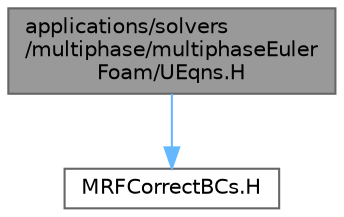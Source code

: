 digraph "applications/solvers/multiphase/multiphaseEulerFoam/UEqns.H"
{
 // LATEX_PDF_SIZE
  bgcolor="transparent";
  edge [fontname=Helvetica,fontsize=10,labelfontname=Helvetica,labelfontsize=10];
  node [fontname=Helvetica,fontsize=10,shape=box,height=0.2,width=0.4];
  Node1 [id="Node000001",label="applications/solvers\l/multiphase/multiphaseEuler\lFoam/UEqns.H",height=0.2,width=0.4,color="gray40", fillcolor="grey60", style="filled", fontcolor="black",tooltip=" "];
  Node1 -> Node2 [id="edge1_Node000001_Node000002",color="steelblue1",style="solid",tooltip=" "];
  Node2 [id="Node000002",label="MRFCorrectBCs.H",height=0.2,width=0.4,color="grey40", fillcolor="white", style="filled",URL="$MRFCorrectBCs_8H.html",tooltip=" "];
}
